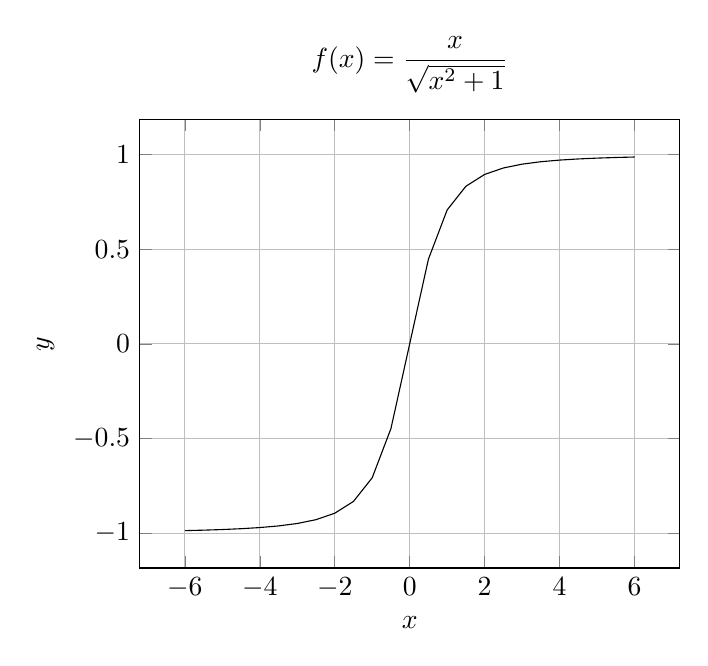\begin{tikzpicture}
  \begin{axis}[
    title={$f(x)=\dfrac{x}{\sqrt{x^2+1}}$},
    grid=major,
    xlabel={$x$},
    ylabel={$y$}
  ]
  \addplot[domain=-6:6] {x/sqrt(x^2+1)};
  \end{axis}
\end{tikzpicture}